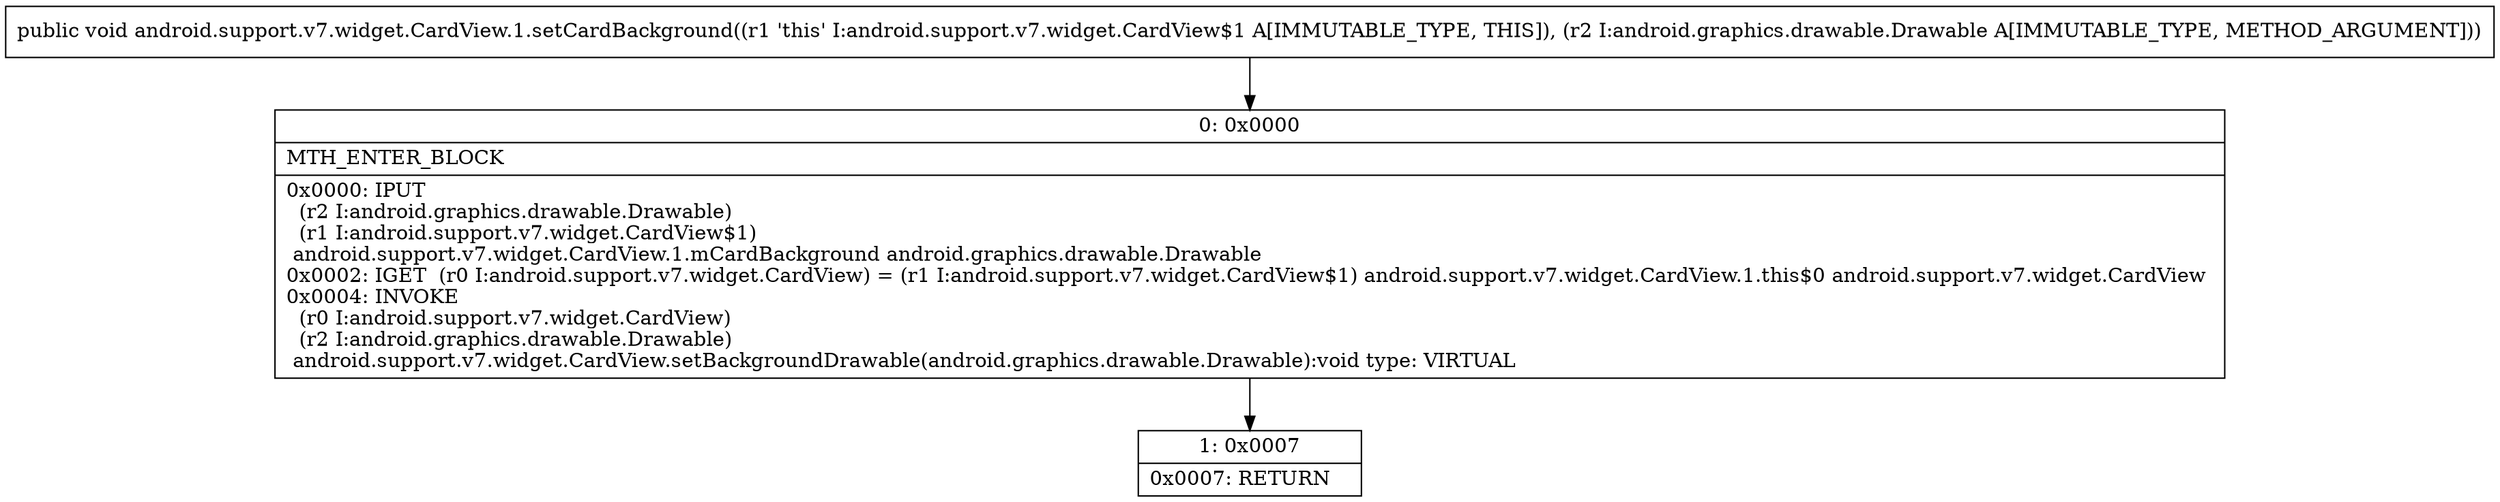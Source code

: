 digraph "CFG forandroid.support.v7.widget.CardView.1.setCardBackground(Landroid\/graphics\/drawable\/Drawable;)V" {
Node_0 [shape=record,label="{0\:\ 0x0000|MTH_ENTER_BLOCK\l|0x0000: IPUT  \l  (r2 I:android.graphics.drawable.Drawable)\l  (r1 I:android.support.v7.widget.CardView$1)\l android.support.v7.widget.CardView.1.mCardBackground android.graphics.drawable.Drawable \l0x0002: IGET  (r0 I:android.support.v7.widget.CardView) = (r1 I:android.support.v7.widget.CardView$1) android.support.v7.widget.CardView.1.this$0 android.support.v7.widget.CardView \l0x0004: INVOKE  \l  (r0 I:android.support.v7.widget.CardView)\l  (r2 I:android.graphics.drawable.Drawable)\l android.support.v7.widget.CardView.setBackgroundDrawable(android.graphics.drawable.Drawable):void type: VIRTUAL \l}"];
Node_1 [shape=record,label="{1\:\ 0x0007|0x0007: RETURN   \l}"];
MethodNode[shape=record,label="{public void android.support.v7.widget.CardView.1.setCardBackground((r1 'this' I:android.support.v7.widget.CardView$1 A[IMMUTABLE_TYPE, THIS]), (r2 I:android.graphics.drawable.Drawable A[IMMUTABLE_TYPE, METHOD_ARGUMENT])) }"];
MethodNode -> Node_0;
Node_0 -> Node_1;
}

